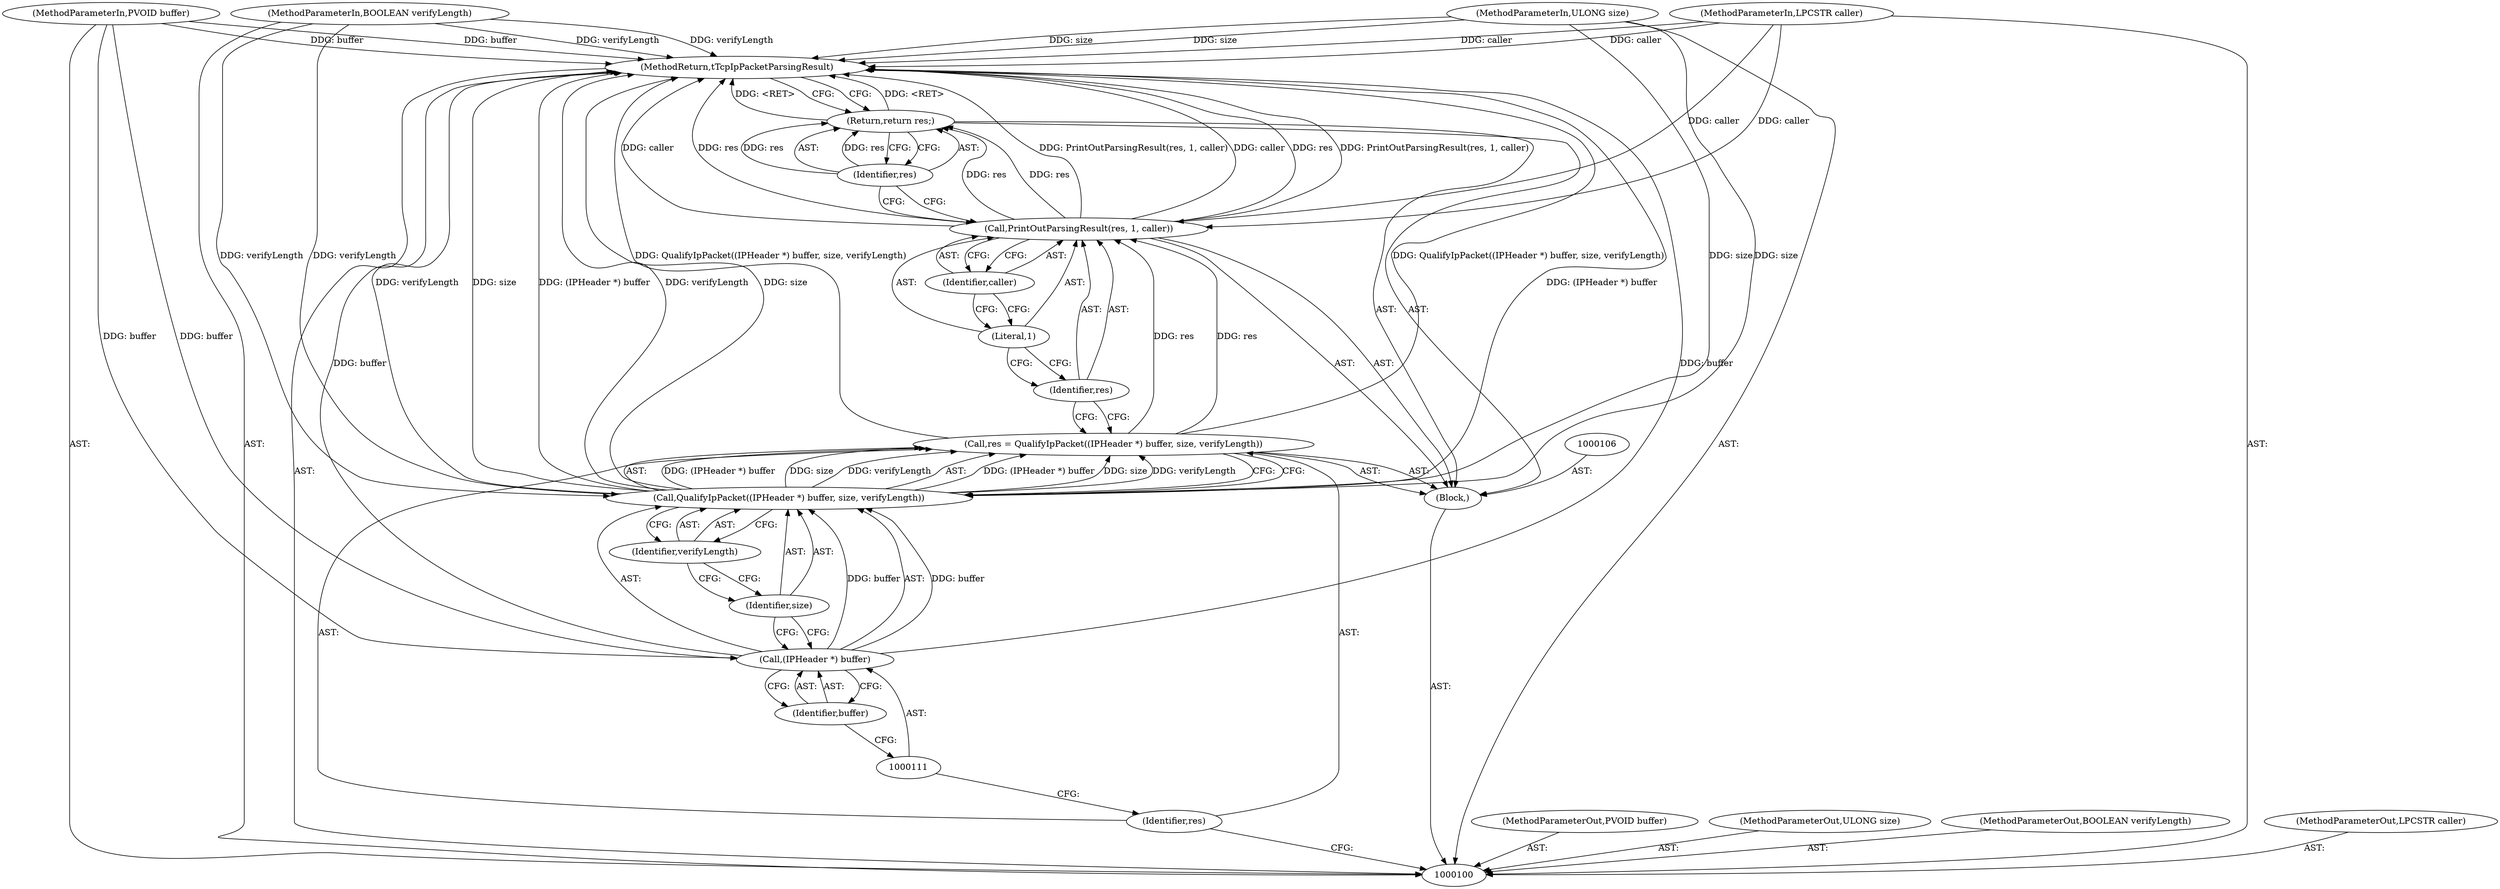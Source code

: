 digraph "0_kvm-guest-drivers-windows_723416fa4210b7464b28eab89cc76252e6193ac1_4" {
"1000121" [label="(MethodReturn,tTcpIpPacketParsingResult)"];
"1000101" [label="(MethodParameterIn,PVOID buffer)"];
"1000152" [label="(MethodParameterOut,PVOID buffer)"];
"1000102" [label="(MethodParameterIn,ULONG size)"];
"1000153" [label="(MethodParameterOut,ULONG size)"];
"1000103" [label="(MethodParameterIn,BOOLEAN verifyLength)"];
"1000154" [label="(MethodParameterOut,BOOLEAN verifyLength)"];
"1000104" [label="(MethodParameterIn,LPCSTR caller)"];
"1000155" [label="(MethodParameterOut,LPCSTR caller)"];
"1000105" [label="(Block,)"];
"1000107" [label="(Call,res = QualifyIpPacket((IPHeader *) buffer, size, verifyLength))"];
"1000108" [label="(Identifier,res)"];
"1000109" [label="(Call,QualifyIpPacket((IPHeader *) buffer, size, verifyLength))"];
"1000110" [label="(Call,(IPHeader *) buffer)"];
"1000112" [label="(Identifier,buffer)"];
"1000113" [label="(Identifier,size)"];
"1000114" [label="(Identifier,verifyLength)"];
"1000116" [label="(Identifier,res)"];
"1000117" [label="(Literal,1)"];
"1000118" [label="(Identifier,caller)"];
"1000115" [label="(Call,PrintOutParsingResult(res, 1, caller))"];
"1000120" [label="(Identifier,res)"];
"1000119" [label="(Return,return res;)"];
"1000121" -> "1000100"  [label="AST: "];
"1000121" -> "1000119"  [label="CFG: "];
"1000104" -> "1000121"  [label="DDG: caller"];
"1000109" -> "1000121"  [label="DDG: verifyLength"];
"1000109" -> "1000121"  [label="DDG: size"];
"1000109" -> "1000121"  [label="DDG: (IPHeader *) buffer"];
"1000103" -> "1000121"  [label="DDG: verifyLength"];
"1000115" -> "1000121"  [label="DDG: PrintOutParsingResult(res, 1, caller)"];
"1000115" -> "1000121"  [label="DDG: caller"];
"1000115" -> "1000121"  [label="DDG: res"];
"1000107" -> "1000121"  [label="DDG: QualifyIpPacket((IPHeader *) buffer, size, verifyLength)"];
"1000102" -> "1000121"  [label="DDG: size"];
"1000110" -> "1000121"  [label="DDG: buffer"];
"1000101" -> "1000121"  [label="DDG: buffer"];
"1000119" -> "1000121"  [label="DDG: <RET>"];
"1000101" -> "1000100"  [label="AST: "];
"1000101" -> "1000121"  [label="DDG: buffer"];
"1000101" -> "1000110"  [label="DDG: buffer"];
"1000152" -> "1000100"  [label="AST: "];
"1000102" -> "1000100"  [label="AST: "];
"1000102" -> "1000121"  [label="DDG: size"];
"1000102" -> "1000109"  [label="DDG: size"];
"1000153" -> "1000100"  [label="AST: "];
"1000103" -> "1000100"  [label="AST: "];
"1000103" -> "1000121"  [label="DDG: verifyLength"];
"1000103" -> "1000109"  [label="DDG: verifyLength"];
"1000154" -> "1000100"  [label="AST: "];
"1000104" -> "1000100"  [label="AST: "];
"1000104" -> "1000121"  [label="DDG: caller"];
"1000104" -> "1000115"  [label="DDG: caller"];
"1000155" -> "1000100"  [label="AST: "];
"1000105" -> "1000100"  [label="AST: "];
"1000106" -> "1000105"  [label="AST: "];
"1000107" -> "1000105"  [label="AST: "];
"1000115" -> "1000105"  [label="AST: "];
"1000119" -> "1000105"  [label="AST: "];
"1000107" -> "1000105"  [label="AST: "];
"1000107" -> "1000109"  [label="CFG: "];
"1000108" -> "1000107"  [label="AST: "];
"1000109" -> "1000107"  [label="AST: "];
"1000116" -> "1000107"  [label="CFG: "];
"1000107" -> "1000121"  [label="DDG: QualifyIpPacket((IPHeader *) buffer, size, verifyLength)"];
"1000109" -> "1000107"  [label="DDG: (IPHeader *) buffer"];
"1000109" -> "1000107"  [label="DDG: size"];
"1000109" -> "1000107"  [label="DDG: verifyLength"];
"1000107" -> "1000115"  [label="DDG: res"];
"1000108" -> "1000107"  [label="AST: "];
"1000108" -> "1000100"  [label="CFG: "];
"1000111" -> "1000108"  [label="CFG: "];
"1000109" -> "1000107"  [label="AST: "];
"1000109" -> "1000114"  [label="CFG: "];
"1000110" -> "1000109"  [label="AST: "];
"1000113" -> "1000109"  [label="AST: "];
"1000114" -> "1000109"  [label="AST: "];
"1000107" -> "1000109"  [label="CFG: "];
"1000109" -> "1000121"  [label="DDG: verifyLength"];
"1000109" -> "1000121"  [label="DDG: size"];
"1000109" -> "1000121"  [label="DDG: (IPHeader *) buffer"];
"1000109" -> "1000107"  [label="DDG: (IPHeader *) buffer"];
"1000109" -> "1000107"  [label="DDG: size"];
"1000109" -> "1000107"  [label="DDG: verifyLength"];
"1000110" -> "1000109"  [label="DDG: buffer"];
"1000102" -> "1000109"  [label="DDG: size"];
"1000103" -> "1000109"  [label="DDG: verifyLength"];
"1000110" -> "1000109"  [label="AST: "];
"1000110" -> "1000112"  [label="CFG: "];
"1000111" -> "1000110"  [label="AST: "];
"1000112" -> "1000110"  [label="AST: "];
"1000113" -> "1000110"  [label="CFG: "];
"1000110" -> "1000121"  [label="DDG: buffer"];
"1000110" -> "1000109"  [label="DDG: buffer"];
"1000101" -> "1000110"  [label="DDG: buffer"];
"1000112" -> "1000110"  [label="AST: "];
"1000112" -> "1000111"  [label="CFG: "];
"1000110" -> "1000112"  [label="CFG: "];
"1000113" -> "1000109"  [label="AST: "];
"1000113" -> "1000110"  [label="CFG: "];
"1000114" -> "1000113"  [label="CFG: "];
"1000114" -> "1000109"  [label="AST: "];
"1000114" -> "1000113"  [label="CFG: "];
"1000109" -> "1000114"  [label="CFG: "];
"1000116" -> "1000115"  [label="AST: "];
"1000116" -> "1000107"  [label="CFG: "];
"1000117" -> "1000116"  [label="CFG: "];
"1000117" -> "1000115"  [label="AST: "];
"1000117" -> "1000116"  [label="CFG: "];
"1000118" -> "1000117"  [label="CFG: "];
"1000118" -> "1000115"  [label="AST: "];
"1000118" -> "1000117"  [label="CFG: "];
"1000115" -> "1000118"  [label="CFG: "];
"1000115" -> "1000105"  [label="AST: "];
"1000115" -> "1000118"  [label="CFG: "];
"1000116" -> "1000115"  [label="AST: "];
"1000117" -> "1000115"  [label="AST: "];
"1000118" -> "1000115"  [label="AST: "];
"1000120" -> "1000115"  [label="CFG: "];
"1000115" -> "1000121"  [label="DDG: PrintOutParsingResult(res, 1, caller)"];
"1000115" -> "1000121"  [label="DDG: caller"];
"1000115" -> "1000121"  [label="DDG: res"];
"1000107" -> "1000115"  [label="DDG: res"];
"1000104" -> "1000115"  [label="DDG: caller"];
"1000115" -> "1000119"  [label="DDG: res"];
"1000120" -> "1000119"  [label="AST: "];
"1000120" -> "1000115"  [label="CFG: "];
"1000119" -> "1000120"  [label="CFG: "];
"1000120" -> "1000119"  [label="DDG: res"];
"1000119" -> "1000105"  [label="AST: "];
"1000119" -> "1000120"  [label="CFG: "];
"1000120" -> "1000119"  [label="AST: "];
"1000121" -> "1000119"  [label="CFG: "];
"1000119" -> "1000121"  [label="DDG: <RET>"];
"1000120" -> "1000119"  [label="DDG: res"];
"1000115" -> "1000119"  [label="DDG: res"];
}
